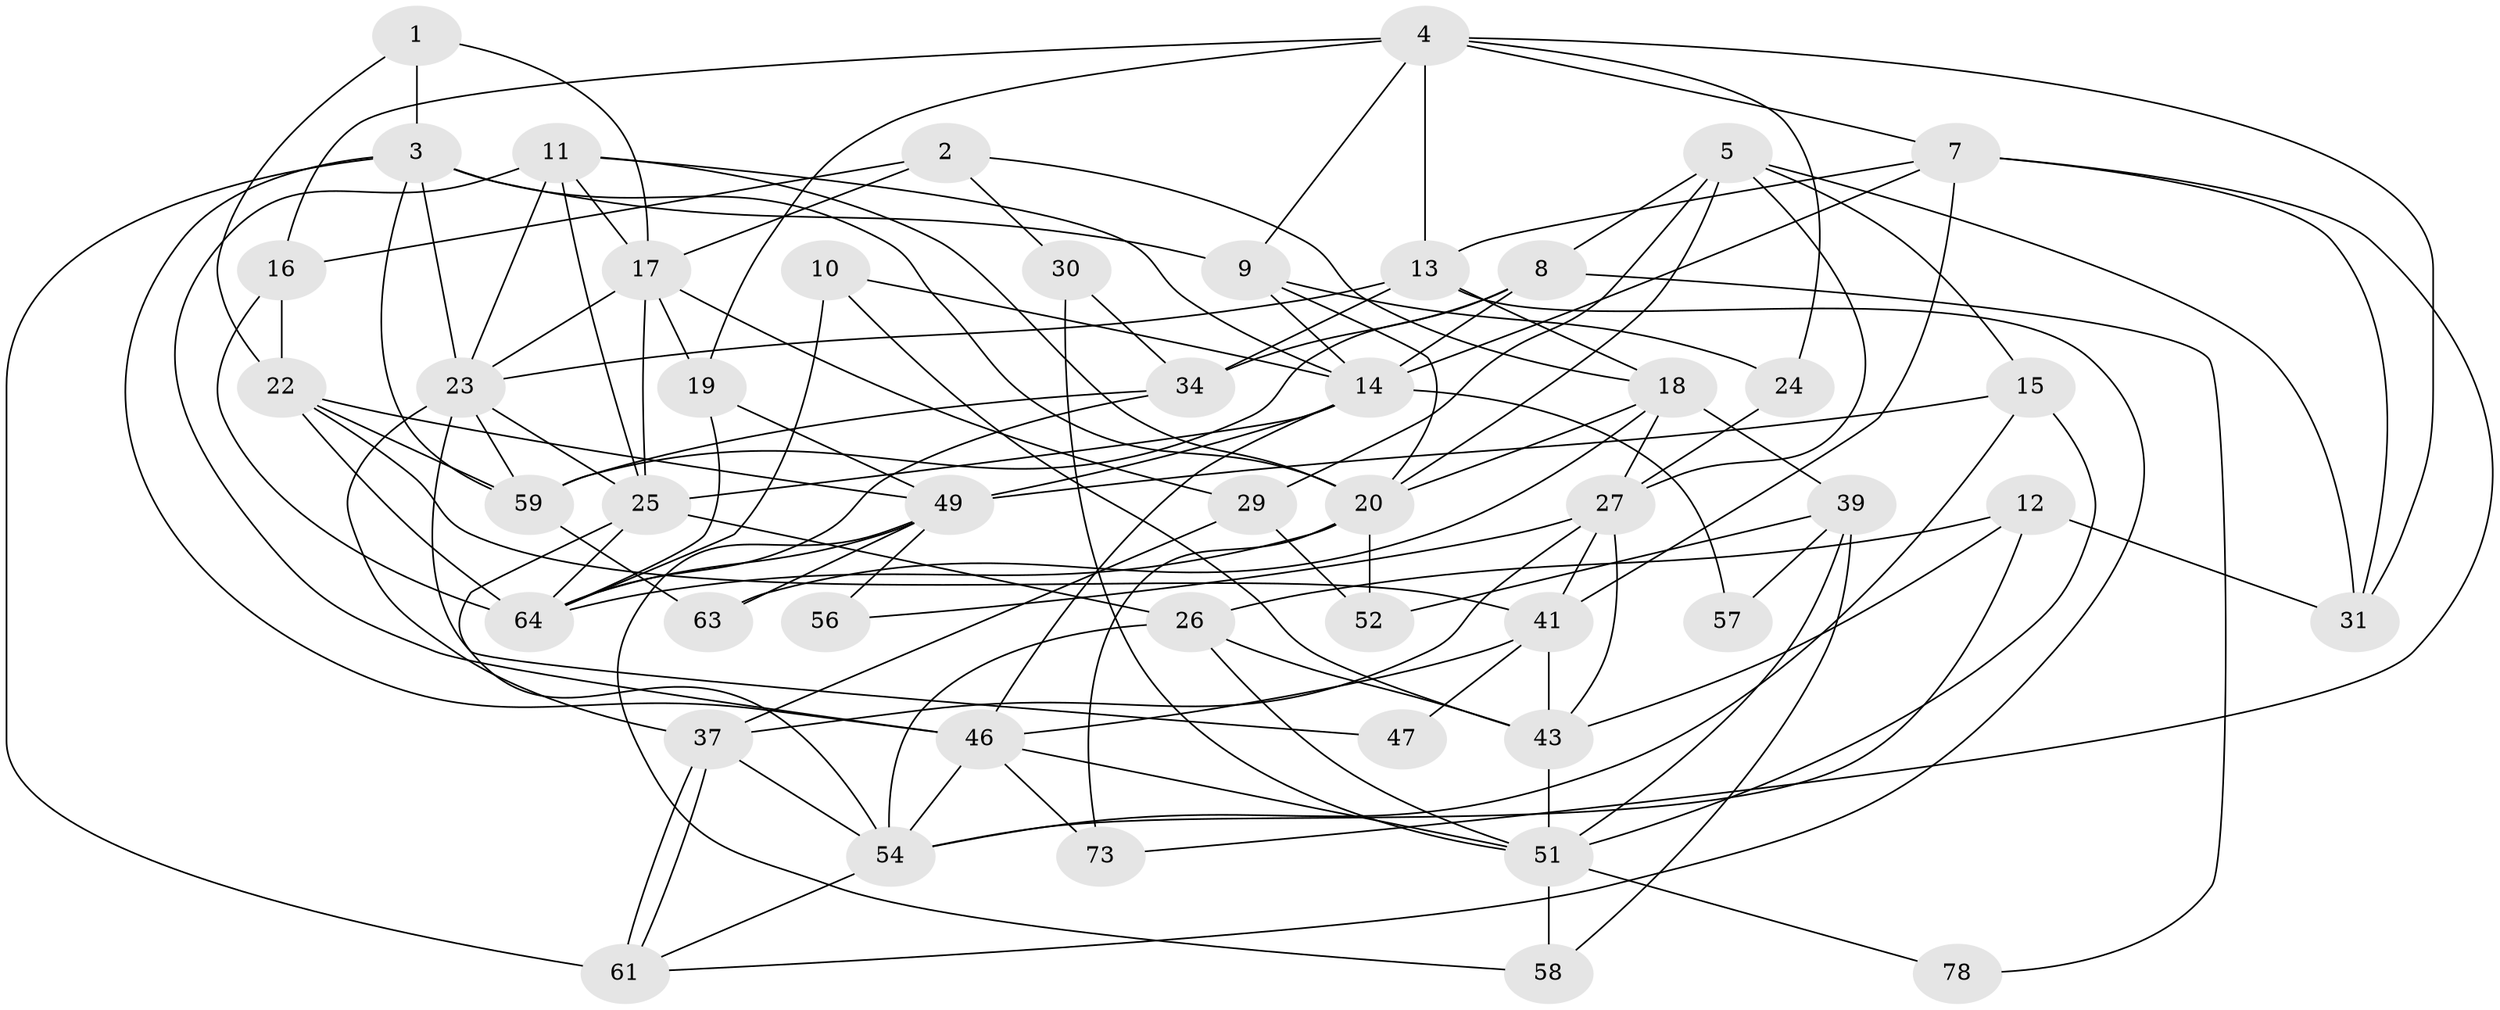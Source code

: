 // original degree distribution, {3: 0.2962962962962963, 4: 0.2962962962962963, 5: 0.16049382716049382, 10: 0.012345679012345678, 2: 0.1111111111111111, 6: 0.08641975308641975, 7: 0.037037037037037035}
// Generated by graph-tools (version 1.1) at 2025/11/02/27/25 16:11:19]
// undirected, 48 vertices, 124 edges
graph export_dot {
graph [start="1"]
  node [color=gray90,style=filled];
  1;
  2 [super="+6"];
  3 [super="+32"];
  4 [super="+65"];
  5 [super="+75"];
  7 [super="+77"];
  8 [super="+62"];
  9;
  10 [super="+48"];
  11 [super="+21"];
  12 [super="+53"];
  13 [super="+79"];
  14 [super="+33"];
  15 [super="+42"];
  16 [super="+40"];
  17 [super="+81"];
  18 [super="+36"];
  19;
  20 [super="+67"];
  22 [super="+45"];
  23 [super="+28"];
  24;
  25 [super="+69"];
  26 [super="+71"];
  27 [super="+68"];
  29 [super="+38"];
  30;
  31 [super="+44"];
  34 [super="+35"];
  37;
  39;
  41 [super="+50"];
  43 [super="+74"];
  46 [super="+70"];
  47;
  49 [super="+76"];
  51 [super="+55"];
  52;
  54 [super="+80"];
  56;
  57;
  58;
  59 [super="+60"];
  61 [super="+66"];
  63;
  64 [super="+72"];
  73;
  78;
  1 -- 17;
  1 -- 3;
  1 -- 22;
  2 -- 30;
  2 -- 17;
  2 -- 16;
  2 -- 18;
  3 -- 46;
  3 -- 9;
  3 -- 20;
  3 -- 23;
  3 -- 59;
  3 -- 61;
  4 -- 19;
  4 -- 24;
  4 -- 9;
  4 -- 16;
  4 -- 7;
  4 -- 31;
  4 -- 13;
  5 -- 20;
  5 -- 29;
  5 -- 27;
  5 -- 8;
  5 -- 31;
  5 -- 15;
  7 -- 13;
  7 -- 31;
  7 -- 41;
  7 -- 73;
  7 -- 14;
  8 -- 59;
  8 -- 34;
  8 -- 78;
  8 -- 14;
  9 -- 14;
  9 -- 24;
  9 -- 20;
  10 -- 14;
  10 -- 43;
  10 -- 64;
  11 -- 46;
  11 -- 23;
  11 -- 17;
  11 -- 20;
  11 -- 25;
  11 -- 14;
  12 -- 43;
  12 -- 26 [weight=2];
  12 -- 54;
  12 -- 31;
  13 -- 34;
  13 -- 18;
  13 -- 61;
  13 -- 23;
  14 -- 25;
  14 -- 57;
  14 -- 46;
  14 -- 49 [weight=2];
  15 -- 49;
  15 -- 51;
  15 -- 54;
  16 -- 22;
  16 -- 64;
  17 -- 19;
  17 -- 25;
  17 -- 29;
  17 -- 23;
  18 -- 20;
  18 -- 39;
  18 -- 27;
  18 -- 63;
  19 -- 64;
  19 -- 49;
  20 -- 73;
  20 -- 52;
  20 -- 64;
  22 -- 59;
  22 -- 64;
  22 -- 49;
  22 -- 41;
  23 -- 47;
  23 -- 59;
  23 -- 37;
  23 -- 25;
  24 -- 27;
  25 -- 26;
  25 -- 54;
  25 -- 64;
  26 -- 43;
  26 -- 51;
  26 -- 54;
  27 -- 56;
  27 -- 43;
  27 -- 37;
  27 -- 41;
  29 -- 37;
  29 -- 52;
  30 -- 51;
  30 -- 34;
  34 -- 64;
  34 -- 59;
  37 -- 61;
  37 -- 61;
  37 -- 54;
  39 -- 51;
  39 -- 52;
  39 -- 57;
  39 -- 58;
  41 -- 46;
  41 -- 43;
  41 -- 47;
  43 -- 51;
  46 -- 73;
  46 -- 51;
  46 -- 54;
  49 -- 56;
  49 -- 63;
  49 -- 64 [weight=2];
  49 -- 58;
  51 -- 58;
  51 -- 78;
  54 -- 61;
  59 -- 63;
}
